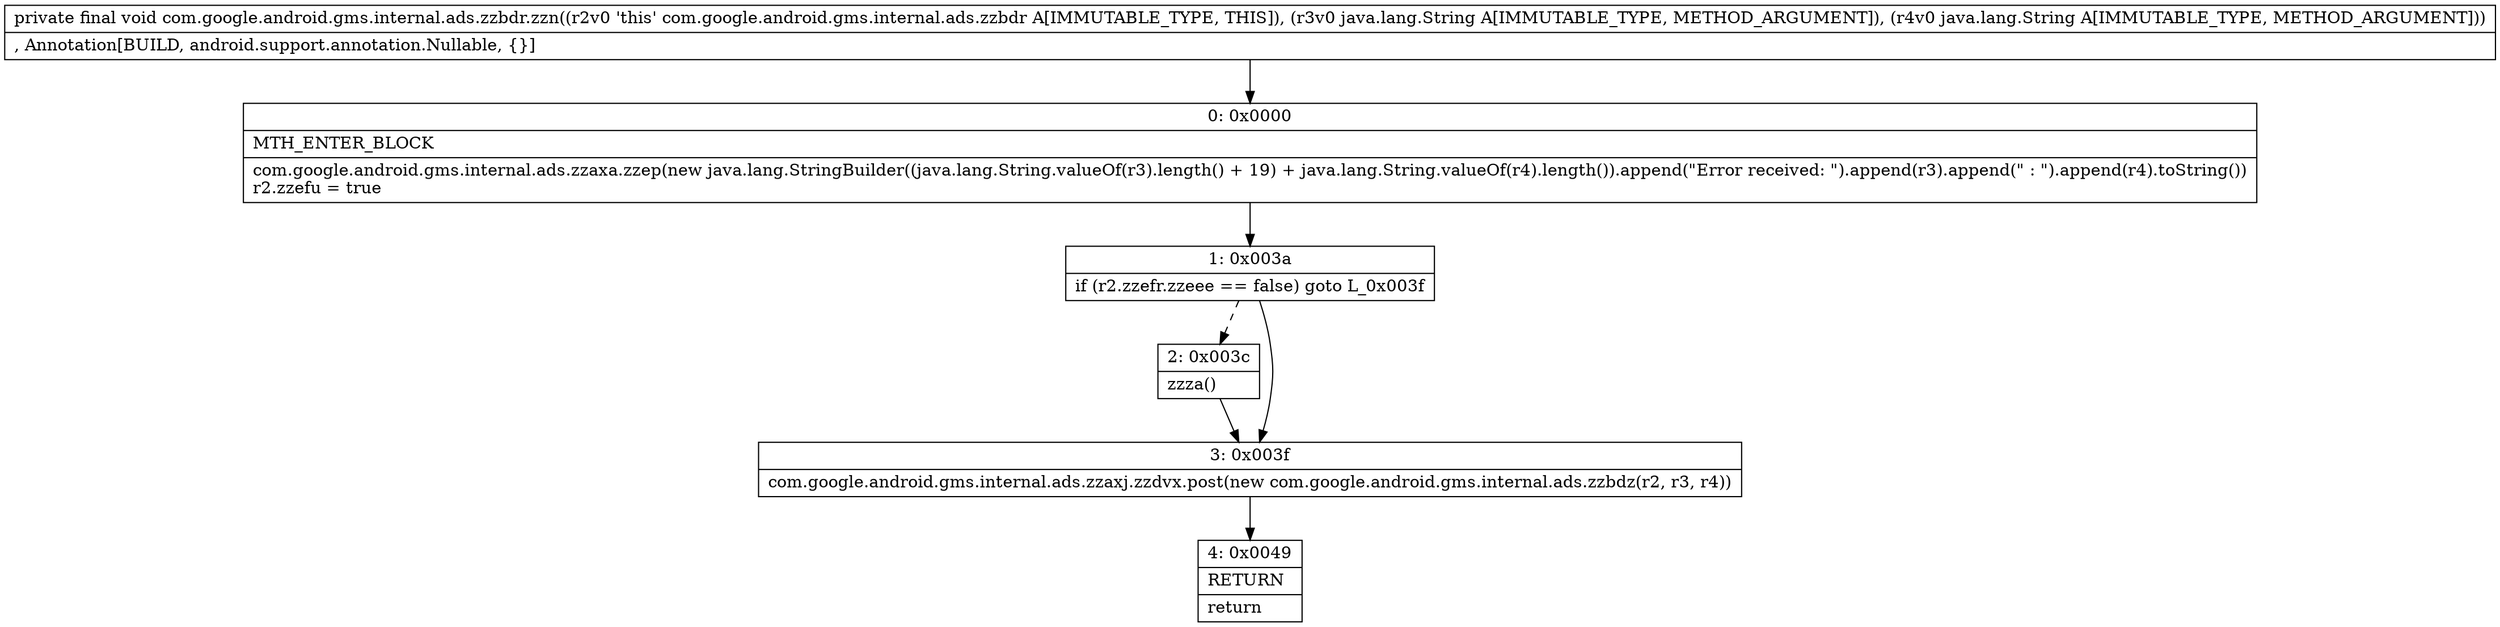 digraph "CFG forcom.google.android.gms.internal.ads.zzbdr.zzn(Ljava\/lang\/String;Ljava\/lang\/String;)V" {
Node_0 [shape=record,label="{0\:\ 0x0000|MTH_ENTER_BLOCK\l|com.google.android.gms.internal.ads.zzaxa.zzep(new java.lang.StringBuilder((java.lang.String.valueOf(r3).length() + 19) + java.lang.String.valueOf(r4).length()).append(\"Error received: \").append(r3).append(\" : \").append(r4).toString())\lr2.zzefu = true\l}"];
Node_1 [shape=record,label="{1\:\ 0x003a|if (r2.zzefr.zzeee == false) goto L_0x003f\l}"];
Node_2 [shape=record,label="{2\:\ 0x003c|zzza()\l}"];
Node_3 [shape=record,label="{3\:\ 0x003f|com.google.android.gms.internal.ads.zzaxj.zzdvx.post(new com.google.android.gms.internal.ads.zzbdz(r2, r3, r4))\l}"];
Node_4 [shape=record,label="{4\:\ 0x0049|RETURN\l|return\l}"];
MethodNode[shape=record,label="{private final void com.google.android.gms.internal.ads.zzbdr.zzn((r2v0 'this' com.google.android.gms.internal.ads.zzbdr A[IMMUTABLE_TYPE, THIS]), (r3v0 java.lang.String A[IMMUTABLE_TYPE, METHOD_ARGUMENT]), (r4v0 java.lang.String A[IMMUTABLE_TYPE, METHOD_ARGUMENT]))  | , Annotation[BUILD, android.support.annotation.Nullable, \{\}]\l}"];
MethodNode -> Node_0;
Node_0 -> Node_1;
Node_1 -> Node_2[style=dashed];
Node_1 -> Node_3;
Node_2 -> Node_3;
Node_3 -> Node_4;
}

